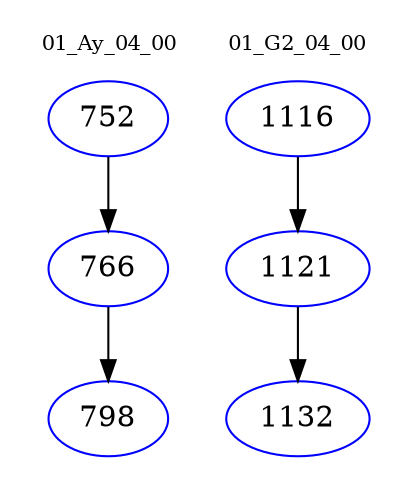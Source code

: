 digraph{
subgraph cluster_0 {
color = white
label = "01_Ay_04_00";
fontsize=10;
T0_752 [label="752", color="blue"]
T0_752 -> T0_766 [color="black"]
T0_766 [label="766", color="blue"]
T0_766 -> T0_798 [color="black"]
T0_798 [label="798", color="blue"]
}
subgraph cluster_1 {
color = white
label = "01_G2_04_00";
fontsize=10;
T1_1116 [label="1116", color="blue"]
T1_1116 -> T1_1121 [color="black"]
T1_1121 [label="1121", color="blue"]
T1_1121 -> T1_1132 [color="black"]
T1_1132 [label="1132", color="blue"]
}
}
